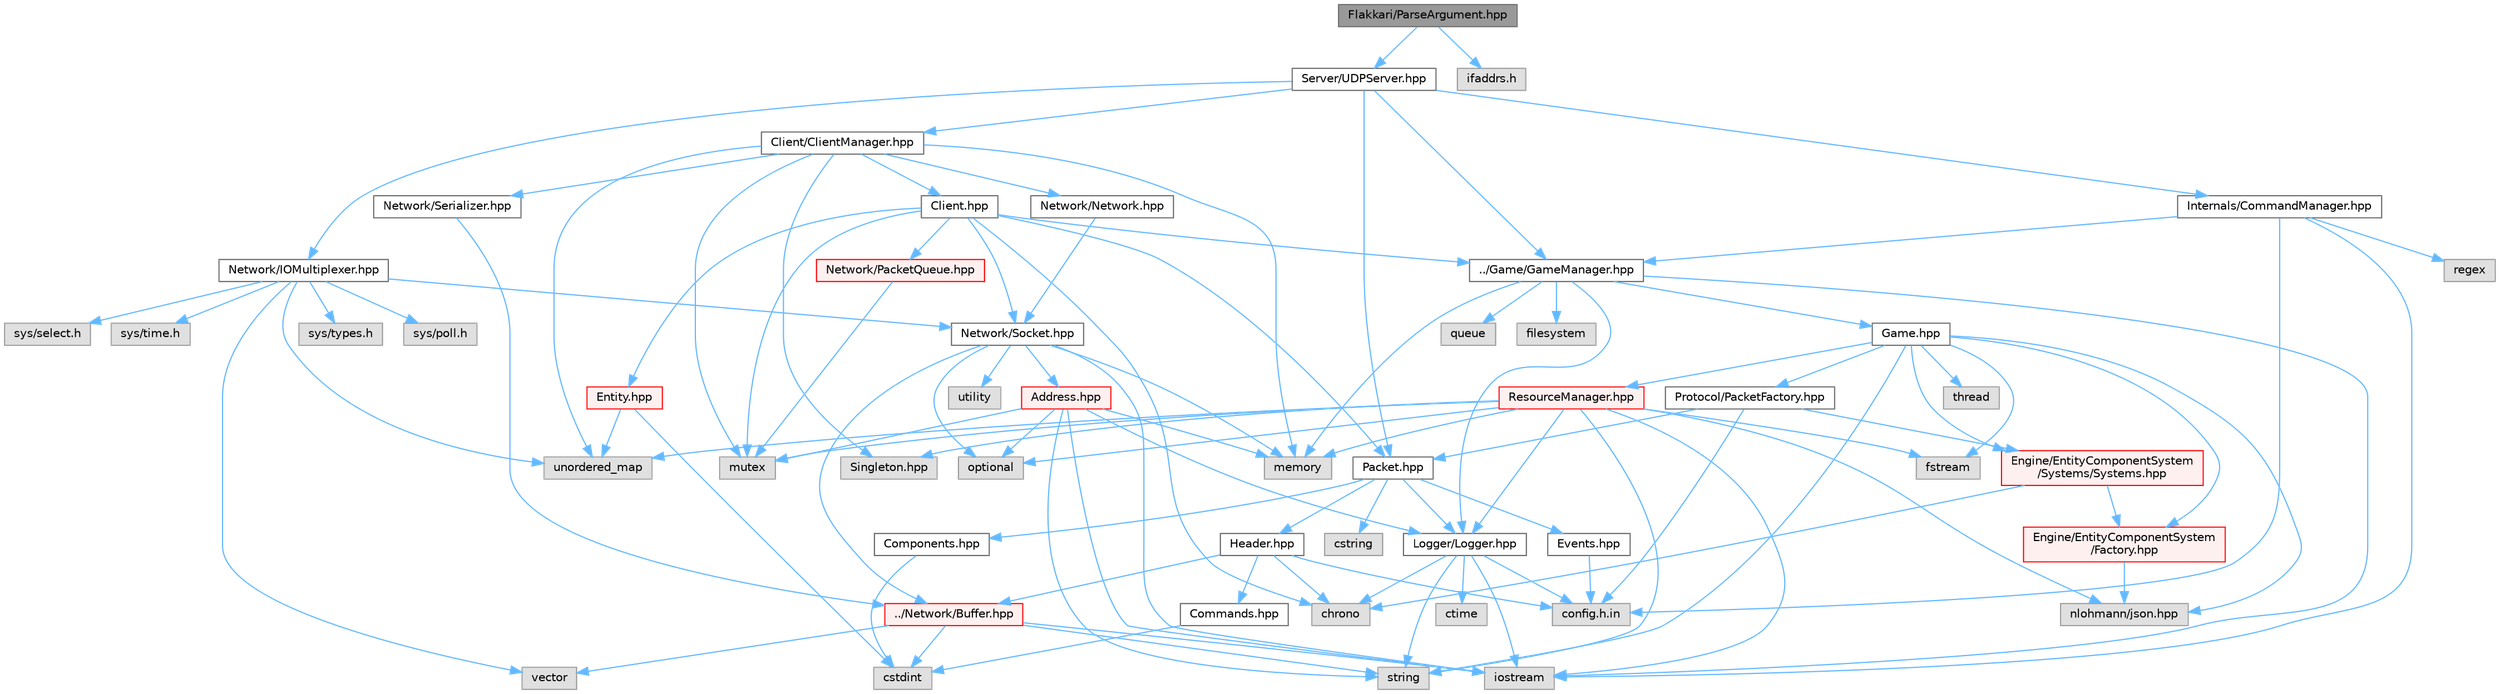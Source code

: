 digraph "Flakkari/ParseArgument.hpp"
{
 // LATEX_PDF_SIZE
  bgcolor="transparent";
  edge [fontname=Helvetica,fontsize=10,labelfontname=Helvetica,labelfontsize=10];
  node [fontname=Helvetica,fontsize=10,shape=box,height=0.2,width=0.4];
  Node1 [id="Node000001",label="Flakkari/ParseArgument.hpp",height=0.2,width=0.4,color="gray40", fillcolor="grey60", style="filled", fontcolor="black",tooltip=" "];
  Node1 -> Node2 [id="edge1_Node000001_Node000002",color="steelblue1",style="solid",tooltip=" "];
  Node2 [id="Node000002",label="Server/UDPServer.hpp",height=0.2,width=0.4,color="grey40", fillcolor="white", style="filled",URL="$d6/de9/UDPServer_8hpp.html",tooltip=" "];
  Node2 -> Node3 [id="edge2_Node000002_Node000003",color="steelblue1",style="solid",tooltip=" "];
  Node3 [id="Node000003",label="Client/ClientManager.hpp",height=0.2,width=0.4,color="grey40", fillcolor="white", style="filled",URL="$d8/dff/ClientManager_8hpp.html",tooltip=" "];
  Node3 -> Node4 [id="edge3_Node000003_Node000004",color="steelblue1",style="solid",tooltip=" "];
  Node4 [id="Node000004",label="Client.hpp",height=0.2,width=0.4,color="grey40", fillcolor="white", style="filled",URL="$d3/d8e/Client_8hpp.html",tooltip=" "];
  Node4 -> Node5 [id="edge4_Node000004_Node000005",color="steelblue1",style="solid",tooltip=" "];
  Node5 [id="Node000005",label="chrono",height=0.2,width=0.4,color="grey60", fillcolor="#E0E0E0", style="filled",tooltip=" "];
  Node4 -> Node6 [id="edge5_Node000004_Node000006",color="steelblue1",style="solid",tooltip=" "];
  Node6 [id="Node000006",label="mutex",height=0.2,width=0.4,color="grey60", fillcolor="#E0E0E0", style="filled",tooltip=" "];
  Node4 -> Node7 [id="edge6_Node000004_Node000007",color="steelblue1",style="solid",tooltip=" "];
  Node7 [id="Node000007",label="../Game/GameManager.hpp",height=0.2,width=0.4,color="grey40", fillcolor="white", style="filled",URL="$d6/d27/GameManager_8hpp.html",tooltip=" "];
  Node7 -> Node8 [id="edge7_Node000007_Node000008",color="steelblue1",style="solid",tooltip=" "];
  Node8 [id="Node000008",label="filesystem",height=0.2,width=0.4,color="grey60", fillcolor="#E0E0E0", style="filled",tooltip=" "];
  Node7 -> Node9 [id="edge8_Node000007_Node000009",color="steelblue1",style="solid",tooltip=" "];
  Node9 [id="Node000009",label="iostream",height=0.2,width=0.4,color="grey60", fillcolor="#E0E0E0", style="filled",tooltip=" "];
  Node7 -> Node10 [id="edge9_Node000007_Node000010",color="steelblue1",style="solid",tooltip=" "];
  Node10 [id="Node000010",label="memory",height=0.2,width=0.4,color="grey60", fillcolor="#E0E0E0", style="filled",tooltip=" "];
  Node7 -> Node11 [id="edge10_Node000007_Node000011",color="steelblue1",style="solid",tooltip=" "];
  Node11 [id="Node000011",label="queue",height=0.2,width=0.4,color="grey60", fillcolor="#E0E0E0", style="filled",tooltip=" "];
  Node7 -> Node12 [id="edge11_Node000007_Node000012",color="steelblue1",style="solid",tooltip=" "];
  Node12 [id="Node000012",label="Game.hpp",height=0.2,width=0.4,color="grey40", fillcolor="white", style="filled",URL="$d5/d4b/Game_8hpp.html",tooltip=" "];
  Node12 -> Node13 [id="edge12_Node000012_Node000013",color="steelblue1",style="solid",tooltip=" "];
  Node13 [id="Node000013",label="fstream",height=0.2,width=0.4,color="grey60", fillcolor="#E0E0E0", style="filled",tooltip=" "];
  Node12 -> Node14 [id="edge13_Node000012_Node000014",color="steelblue1",style="solid",tooltip=" "];
  Node14 [id="Node000014",label="nlohmann/json.hpp",height=0.2,width=0.4,color="grey60", fillcolor="#E0E0E0", style="filled",tooltip=" "];
  Node12 -> Node15 [id="edge14_Node000012_Node000015",color="steelblue1",style="solid",tooltip=" "];
  Node15 [id="Node000015",label="string",height=0.2,width=0.4,color="grey60", fillcolor="#E0E0E0", style="filled",tooltip=" "];
  Node12 -> Node16 [id="edge15_Node000012_Node000016",color="steelblue1",style="solid",tooltip=" "];
  Node16 [id="Node000016",label="thread",height=0.2,width=0.4,color="grey60", fillcolor="#E0E0E0", style="filled",tooltip=" "];
  Node12 -> Node17 [id="edge16_Node000012_Node000017",color="steelblue1",style="solid",tooltip=" "];
  Node17 [id="Node000017",label="Engine/EntityComponentSystem\l/Factory.hpp",height=0.2,width=0.4,color="red", fillcolor="#FFF0F0", style="filled",URL="$d5/d03/Factory_8hpp.html",tooltip=" "];
  Node17 -> Node14 [id="edge17_Node000017_Node000014",color="steelblue1",style="solid",tooltip=" "];
  Node12 -> Node64 [id="edge18_Node000012_Node000064",color="steelblue1",style="solid",tooltip=" "];
  Node64 [id="Node000064",label="Engine/EntityComponentSystem\l/Systems/Systems.hpp",height=0.2,width=0.4,color="red", fillcolor="#FFF0F0", style="filled",URL="$d8/d3d/Systems_8hpp.html",tooltip=" "];
  Node64 -> Node17 [id="edge19_Node000064_Node000017",color="steelblue1",style="solid",tooltip=" "];
  Node64 -> Node5 [id="edge20_Node000064_Node000005",color="steelblue1",style="solid",tooltip=" "];
  Node12 -> Node66 [id="edge21_Node000012_Node000066",color="steelblue1",style="solid",tooltip=" "];
  Node66 [id="Node000066",label="Protocol/PacketFactory.hpp",height=0.2,width=0.4,color="grey40", fillcolor="white", style="filled",URL="$d7/d61/PacketFactory_8hpp.html",tooltip=" "];
  Node66 -> Node37 [id="edge22_Node000066_Node000037",color="steelblue1",style="solid",tooltip=" "];
  Node37 [id="Node000037",label="config.h.in",height=0.2,width=0.4,color="grey60", fillcolor="#E0E0E0", style="filled",tooltip=" "];
  Node66 -> Node64 [id="edge23_Node000066_Node000064",color="steelblue1",style="solid",tooltip=" "];
  Node66 -> Node67 [id="edge24_Node000066_Node000067",color="steelblue1",style="solid",tooltip=" "];
  Node67 [id="Node000067",label="Packet.hpp",height=0.2,width=0.4,color="grey40", fillcolor="white", style="filled",URL="$db/d1b/Packet_8hpp.html",tooltip=" "];
  Node67 -> Node68 [id="edge25_Node000067_Node000068",color="steelblue1",style="solid",tooltip=" "];
  Node68 [id="Node000068",label="Components.hpp",height=0.2,width=0.4,color="grey40", fillcolor="white", style="filled",URL="$d1/d3b/Components_8hpp.html",tooltip=" "];
  Node68 -> Node21 [id="edge26_Node000068_Node000021",color="steelblue1",style="solid",tooltip=" "];
  Node21 [id="Node000021",label="cstdint",height=0.2,width=0.4,color="grey60", fillcolor="#E0E0E0", style="filled",tooltip=" "];
  Node67 -> Node69 [id="edge27_Node000067_Node000069",color="steelblue1",style="solid",tooltip=" "];
  Node69 [id="Node000069",label="Events.hpp",height=0.2,width=0.4,color="grey40", fillcolor="white", style="filled",URL="$d0/d4e/Events_8hpp.html",tooltip=" "];
  Node69 -> Node37 [id="edge28_Node000069_Node000037",color="steelblue1",style="solid",tooltip=" "];
  Node67 -> Node70 [id="edge29_Node000067_Node000070",color="steelblue1",style="solid",tooltip=" "];
  Node70 [id="Node000070",label="Header.hpp",height=0.2,width=0.4,color="grey40", fillcolor="white", style="filled",URL="$d4/d64/Header_8hpp.html",tooltip=" "];
  Node70 -> Node37 [id="edge30_Node000070_Node000037",color="steelblue1",style="solid",tooltip=" "];
  Node70 -> Node71 [id="edge31_Node000070_Node000071",color="steelblue1",style="solid",tooltip=" "];
  Node71 [id="Node000071",label="../Network/Buffer.hpp",height=0.2,width=0.4,color="red", fillcolor="#FFF0F0", style="filled",URL="$d8/d36/Buffer_8hpp.html",tooltip=" "];
  Node71 -> Node21 [id="edge32_Node000071_Node000021",color="steelblue1",style="solid",tooltip=" "];
  Node71 -> Node9 [id="edge33_Node000071_Node000009",color="steelblue1",style="solid",tooltip=" "];
  Node71 -> Node15 [id="edge34_Node000071_Node000015",color="steelblue1",style="solid",tooltip=" "];
  Node71 -> Node27 [id="edge35_Node000071_Node000027",color="steelblue1",style="solid",tooltip=" "];
  Node27 [id="Node000027",label="vector",height=0.2,width=0.4,color="grey60", fillcolor="#E0E0E0", style="filled",tooltip=" "];
  Node70 -> Node72 [id="edge36_Node000070_Node000072",color="steelblue1",style="solid",tooltip=" "];
  Node72 [id="Node000072",label="Commands.hpp",height=0.2,width=0.4,color="grey40", fillcolor="white", style="filled",URL="$dc/d4b/Commands_8hpp.html",tooltip=" "];
  Node72 -> Node21 [id="edge37_Node000072_Node000021",color="steelblue1",style="solid",tooltip=" "];
  Node70 -> Node5 [id="edge38_Node000070_Node000005",color="steelblue1",style="solid",tooltip=" "];
  Node67 -> Node73 [id="edge39_Node000067_Node000073",color="steelblue1",style="solid",tooltip=" "];
  Node73 [id="Node000073",label="Logger/Logger.hpp",height=0.2,width=0.4,color="grey40", fillcolor="white", style="filled",URL="$d9/d11/Logger_8hpp.html",tooltip=" "];
  Node73 -> Node37 [id="edge40_Node000073_Node000037",color="steelblue1",style="solid",tooltip=" "];
  Node73 -> Node5 [id="edge41_Node000073_Node000005",color="steelblue1",style="solid",tooltip=" "];
  Node73 -> Node74 [id="edge42_Node000073_Node000074",color="steelblue1",style="solid",tooltip=" "];
  Node74 [id="Node000074",label="ctime",height=0.2,width=0.4,color="grey60", fillcolor="#E0E0E0", style="filled",tooltip=" "];
  Node73 -> Node9 [id="edge43_Node000073_Node000009",color="steelblue1",style="solid",tooltip=" "];
  Node73 -> Node15 [id="edge44_Node000073_Node000015",color="steelblue1",style="solid",tooltip=" "];
  Node67 -> Node55 [id="edge45_Node000067_Node000055",color="steelblue1",style="solid",tooltip=" "];
  Node55 [id="Node000055",label="cstring",height=0.2,width=0.4,color="grey60", fillcolor="#E0E0E0", style="filled",tooltip=" "];
  Node12 -> Node75 [id="edge46_Node000012_Node000075",color="steelblue1",style="solid",tooltip=" "];
  Node75 [id="Node000075",label="ResourceManager.hpp",height=0.2,width=0.4,color="red", fillcolor="#FFF0F0", style="filled",URL="$db/d16/ResourceManager_8hpp.html",tooltip=" "];
  Node75 -> Node76 [id="edge47_Node000075_Node000076",color="steelblue1",style="solid",tooltip=" "];
  Node76 [id="Node000076",label="Singleton.hpp",height=0.2,width=0.4,color="grey60", fillcolor="#E0E0E0", style="filled",tooltip=" "];
  Node75 -> Node13 [id="edge48_Node000075_Node000013",color="steelblue1",style="solid",tooltip=" "];
  Node75 -> Node9 [id="edge49_Node000075_Node000009",color="steelblue1",style="solid",tooltip=" "];
  Node75 -> Node10 [id="edge50_Node000075_Node000010",color="steelblue1",style="solid",tooltip=" "];
  Node75 -> Node6 [id="edge51_Node000075_Node000006",color="steelblue1",style="solid",tooltip=" "];
  Node75 -> Node14 [id="edge52_Node000075_Node000014",color="steelblue1",style="solid",tooltip=" "];
  Node75 -> Node25 [id="edge53_Node000075_Node000025",color="steelblue1",style="solid",tooltip=" "];
  Node25 [id="Node000025",label="optional",height=0.2,width=0.4,color="grey60", fillcolor="#E0E0E0", style="filled",tooltip=" "];
  Node75 -> Node15 [id="edge54_Node000075_Node000015",color="steelblue1",style="solid",tooltip=" "];
  Node75 -> Node22 [id="edge55_Node000075_Node000022",color="steelblue1",style="solid",tooltip=" "];
  Node22 [id="Node000022",label="unordered_map",height=0.2,width=0.4,color="grey60", fillcolor="#E0E0E0", style="filled",tooltip=" "];
  Node75 -> Node73 [id="edge56_Node000075_Node000073",color="steelblue1",style="solid",tooltip=" "];
  Node7 -> Node73 [id="edge57_Node000007_Node000073",color="steelblue1",style="solid",tooltip=" "];
  Node4 -> Node19 [id="edge58_Node000004_Node000019",color="steelblue1",style="solid",tooltip=" "];
  Node19 [id="Node000019",label="Entity.hpp",height=0.2,width=0.4,color="red", fillcolor="#FFF0F0", style="filled",URL="$de/da6/Entity_8hpp.html",tooltip=" "];
  Node19 -> Node21 [id="edge59_Node000019_Node000021",color="steelblue1",style="solid",tooltip=" "];
  Node19 -> Node22 [id="edge60_Node000019_Node000022",color="steelblue1",style="solid",tooltip=" "];
  Node4 -> Node78 [id="edge61_Node000004_Node000078",color="steelblue1",style="solid",tooltip=" "];
  Node78 [id="Node000078",label="Network/PacketQueue.hpp",height=0.2,width=0.4,color="red", fillcolor="#FFF0F0", style="filled",URL="$d3/dd3/PacketQueue_8hpp.html",tooltip=" "];
  Node78 -> Node6 [id="edge62_Node000078_Node000006",color="steelblue1",style="solid",tooltip=" "];
  Node4 -> Node80 [id="edge63_Node000004_Node000080",color="steelblue1",style="solid",tooltip=" "];
  Node80 [id="Node000080",label="Network/Socket.hpp",height=0.2,width=0.4,color="grey40", fillcolor="white", style="filled",URL="$dd/df5/Socket_8hpp.html",tooltip=" "];
  Node80 -> Node81 [id="edge64_Node000080_Node000081",color="steelblue1",style="solid",tooltip=" "];
  Node81 [id="Node000081",label="Address.hpp",height=0.2,width=0.4,color="red", fillcolor="#FFF0F0", style="filled",URL="$d4/d47/Address_8hpp.html",tooltip=" "];
  Node81 -> Node9 [id="edge65_Node000081_Node000009",color="steelblue1",style="solid",tooltip=" "];
  Node81 -> Node10 [id="edge66_Node000081_Node000010",color="steelblue1",style="solid",tooltip=" "];
  Node81 -> Node6 [id="edge67_Node000081_Node000006",color="steelblue1",style="solid",tooltip=" "];
  Node81 -> Node25 [id="edge68_Node000081_Node000025",color="steelblue1",style="solid",tooltip=" "];
  Node81 -> Node15 [id="edge69_Node000081_Node000015",color="steelblue1",style="solid",tooltip=" "];
  Node81 -> Node73 [id="edge70_Node000081_Node000073",color="steelblue1",style="solid",tooltip=" "];
  Node80 -> Node71 [id="edge71_Node000080_Node000071",color="steelblue1",style="solid",tooltip=" "];
  Node80 -> Node9 [id="edge72_Node000080_Node000009",color="steelblue1",style="solid",tooltip=" "];
  Node80 -> Node10 [id="edge73_Node000080_Node000010",color="steelblue1",style="solid",tooltip=" "];
  Node80 -> Node25 [id="edge74_Node000080_Node000025",color="steelblue1",style="solid",tooltip=" "];
  Node80 -> Node84 [id="edge75_Node000080_Node000084",color="steelblue1",style="solid",tooltip=" "];
  Node84 [id="Node000084",label="utility",height=0.2,width=0.4,color="grey60", fillcolor="#E0E0E0", style="filled",tooltip=" "];
  Node4 -> Node67 [id="edge76_Node000004_Node000067",color="steelblue1",style="solid",tooltip=" "];
  Node3 -> Node85 [id="edge77_Node000003_Node000085",color="steelblue1",style="solid",tooltip=" "];
  Node85 [id="Node000085",label="Network/Network.hpp",height=0.2,width=0.4,color="grey40", fillcolor="white", style="filled",URL="$da/d02/Network_8hpp.html",tooltip=" "];
  Node85 -> Node80 [id="edge78_Node000085_Node000080",color="steelblue1",style="solid",tooltip=" "];
  Node3 -> Node86 [id="edge79_Node000003_Node000086",color="steelblue1",style="solid",tooltip=" "];
  Node86 [id="Node000086",label="Network/Serializer.hpp",height=0.2,width=0.4,color="grey40", fillcolor="white", style="filled",URL="$d5/dcc/Serializer_8hpp.html",tooltip=" "];
  Node86 -> Node71 [id="edge80_Node000086_Node000071",color="steelblue1",style="solid",tooltip=" "];
  Node3 -> Node76 [id="edge81_Node000003_Node000076",color="steelblue1",style="solid",tooltip=" "];
  Node3 -> Node10 [id="edge82_Node000003_Node000010",color="steelblue1",style="solid",tooltip=" "];
  Node3 -> Node6 [id="edge83_Node000003_Node000006",color="steelblue1",style="solid",tooltip=" "];
  Node3 -> Node22 [id="edge84_Node000003_Node000022",color="steelblue1",style="solid",tooltip=" "];
  Node2 -> Node7 [id="edge85_Node000002_Node000007",color="steelblue1",style="solid",tooltip=" "];
  Node2 -> Node87 [id="edge86_Node000002_Node000087",color="steelblue1",style="solid",tooltip=" "];
  Node87 [id="Node000087",label="Internals/CommandManager.hpp",height=0.2,width=0.4,color="grey40", fillcolor="white", style="filled",URL="$d9/dae/CommandManager_8hpp.html",tooltip=" "];
  Node87 -> Node9 [id="edge87_Node000087_Node000009",color="steelblue1",style="solid",tooltip=" "];
  Node87 -> Node88 [id="edge88_Node000087_Node000088",color="steelblue1",style="solid",tooltip=" "];
  Node88 [id="Node000088",label="regex",height=0.2,width=0.4,color="grey60", fillcolor="#E0E0E0", style="filled",tooltip=" "];
  Node87 -> Node7 [id="edge89_Node000087_Node000007",color="steelblue1",style="solid",tooltip=" "];
  Node87 -> Node37 [id="edge90_Node000087_Node000037",color="steelblue1",style="solid",tooltip=" "];
  Node2 -> Node89 [id="edge91_Node000002_Node000089",color="steelblue1",style="solid",tooltip=" "];
  Node89 [id="Node000089",label="Network/IOMultiplexer.hpp",height=0.2,width=0.4,color="grey40", fillcolor="white", style="filled",URL="$d5/d63/IOMultiplexer_8hpp.html",tooltip=" "];
  Node89 -> Node80 [id="edge92_Node000089_Node000080",color="steelblue1",style="solid",tooltip=" "];
  Node89 -> Node22 [id="edge93_Node000089_Node000022",color="steelblue1",style="solid",tooltip=" "];
  Node89 -> Node27 [id="edge94_Node000089_Node000027",color="steelblue1",style="solid",tooltip=" "];
  Node89 -> Node90 [id="edge95_Node000089_Node000090",color="steelblue1",style="solid",tooltip=" "];
  Node90 [id="Node000090",label="sys/select.h",height=0.2,width=0.4,color="grey60", fillcolor="#E0E0E0", style="filled",tooltip=" "];
  Node89 -> Node91 [id="edge96_Node000089_Node000091",color="steelblue1",style="solid",tooltip=" "];
  Node91 [id="Node000091",label="sys/time.h",height=0.2,width=0.4,color="grey60", fillcolor="#E0E0E0", style="filled",tooltip=" "];
  Node89 -> Node92 [id="edge97_Node000089_Node000092",color="steelblue1",style="solid",tooltip=" "];
  Node92 [id="Node000092",label="sys/types.h",height=0.2,width=0.4,color="grey60", fillcolor="#E0E0E0", style="filled",tooltip=" "];
  Node89 -> Node93 [id="edge98_Node000089_Node000093",color="steelblue1",style="solid",tooltip=" "];
  Node93 [id="Node000093",label="sys/poll.h",height=0.2,width=0.4,color="grey60", fillcolor="#E0E0E0", style="filled",tooltip=" "];
  Node2 -> Node67 [id="edge99_Node000002_Node000067",color="steelblue1",style="solid",tooltip=" "];
  Node1 -> Node94 [id="edge100_Node000001_Node000094",color="steelblue1",style="solid",tooltip=" "];
  Node94 [id="Node000094",label="ifaddrs.h",height=0.2,width=0.4,color="grey60", fillcolor="#E0E0E0", style="filled",tooltip=" "];
}
